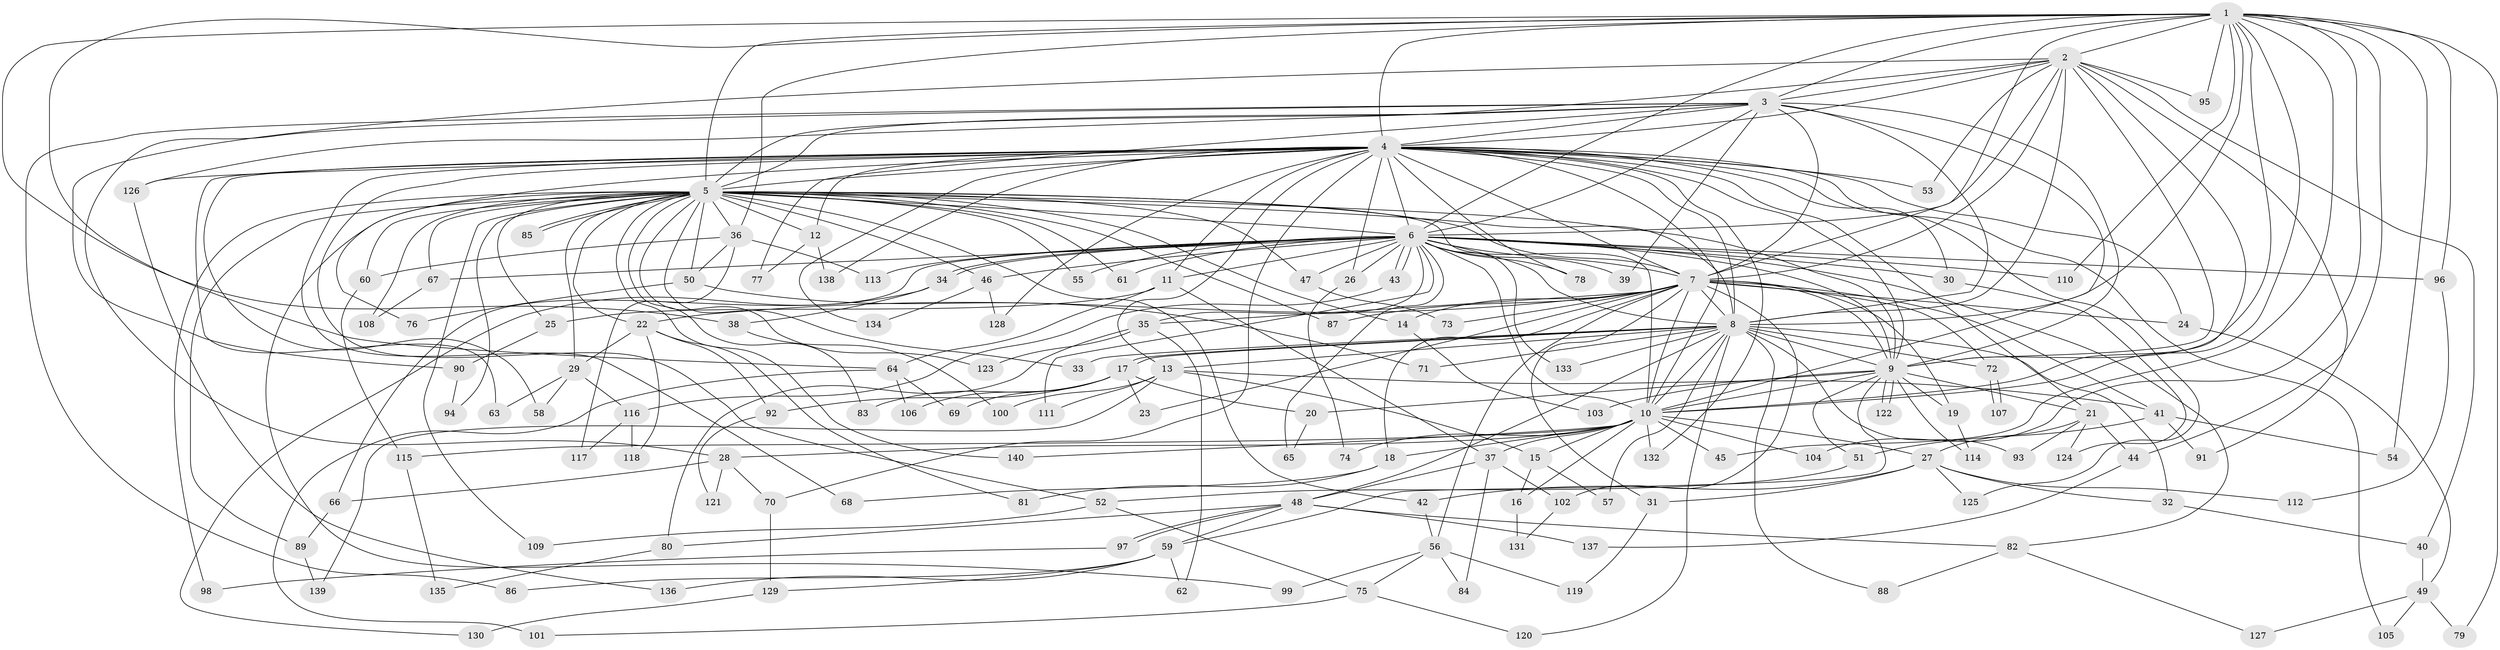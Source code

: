 // coarse degree distribution, {18: 0.045454545454545456, 12: 0.022727272727272728, 15: 0.045454545454545456, 17: 0.022727272727272728, 30: 0.022727272727272728, 14: 0.045454545454545456, 7: 0.09090909090909091, 4: 0.1590909090909091, 8: 0.09090909090909091, 3: 0.09090909090909091, 5: 0.11363636363636363, 2: 0.11363636363636363, 6: 0.045454545454545456, 13: 0.022727272727272728, 9: 0.022727272727272728, 1: 0.045454545454545456}
// Generated by graph-tools (version 1.1) at 2025/49/03/04/25 22:49:41]
// undirected, 140 vertices, 305 edges
graph export_dot {
  node [color=gray90,style=filled];
  1;
  2;
  3;
  4;
  5;
  6;
  7;
  8;
  9;
  10;
  11;
  12;
  13;
  14;
  15;
  16;
  17;
  18;
  19;
  20;
  21;
  22;
  23;
  24;
  25;
  26;
  27;
  28;
  29;
  30;
  31;
  32;
  33;
  34;
  35;
  36;
  37;
  38;
  39;
  40;
  41;
  42;
  43;
  44;
  45;
  46;
  47;
  48;
  49;
  50;
  51;
  52;
  53;
  54;
  55;
  56;
  57;
  58;
  59;
  60;
  61;
  62;
  63;
  64;
  65;
  66;
  67;
  68;
  69;
  70;
  71;
  72;
  73;
  74;
  75;
  76;
  77;
  78;
  79;
  80;
  81;
  82;
  83;
  84;
  85;
  86;
  87;
  88;
  89;
  90;
  91;
  92;
  93;
  94;
  95;
  96;
  97;
  98;
  99;
  100;
  101;
  102;
  103;
  104;
  105;
  106;
  107;
  108;
  109;
  110;
  111;
  112;
  113;
  114;
  115;
  116;
  117;
  118;
  119;
  120;
  121;
  122;
  123;
  124;
  125;
  126;
  127;
  128;
  129;
  130;
  131;
  132;
  133;
  134;
  135;
  136;
  137;
  138;
  139;
  140;
  1 -- 2;
  1 -- 3;
  1 -- 4;
  1 -- 5;
  1 -- 6;
  1 -- 7;
  1 -- 8;
  1 -- 9;
  1 -- 10;
  1 -- 36;
  1 -- 38;
  1 -- 44;
  1 -- 45;
  1 -- 54;
  1 -- 64;
  1 -- 79;
  1 -- 95;
  1 -- 96;
  1 -- 104;
  1 -- 110;
  2 -- 3;
  2 -- 4;
  2 -- 5;
  2 -- 6;
  2 -- 7;
  2 -- 8;
  2 -- 9;
  2 -- 10;
  2 -- 40;
  2 -- 53;
  2 -- 90;
  2 -- 91;
  2 -- 95;
  3 -- 4;
  3 -- 5;
  3 -- 6;
  3 -- 7;
  3 -- 8;
  3 -- 9;
  3 -- 10;
  3 -- 28;
  3 -- 39;
  3 -- 77;
  3 -- 86;
  3 -- 126;
  4 -- 5;
  4 -- 6;
  4 -- 7;
  4 -- 8;
  4 -- 9;
  4 -- 10;
  4 -- 11;
  4 -- 12;
  4 -- 13;
  4 -- 21;
  4 -- 24;
  4 -- 26;
  4 -- 30;
  4 -- 52;
  4 -- 53;
  4 -- 58;
  4 -- 63;
  4 -- 68;
  4 -- 70;
  4 -- 76;
  4 -- 78;
  4 -- 105;
  4 -- 125;
  4 -- 126;
  4 -- 128;
  4 -- 132;
  4 -- 134;
  4 -- 138;
  5 -- 6;
  5 -- 7;
  5 -- 8;
  5 -- 9;
  5 -- 10;
  5 -- 12;
  5 -- 14;
  5 -- 22;
  5 -- 25;
  5 -- 29;
  5 -- 33;
  5 -- 36;
  5 -- 42;
  5 -- 46;
  5 -- 47;
  5 -- 50;
  5 -- 55;
  5 -- 60;
  5 -- 61;
  5 -- 67;
  5 -- 83;
  5 -- 85;
  5 -- 85;
  5 -- 87;
  5 -- 89;
  5 -- 94;
  5 -- 98;
  5 -- 99;
  5 -- 108;
  5 -- 109;
  5 -- 123;
  5 -- 140;
  6 -- 7;
  6 -- 8;
  6 -- 9;
  6 -- 10;
  6 -- 11;
  6 -- 26;
  6 -- 30;
  6 -- 34;
  6 -- 34;
  6 -- 35;
  6 -- 39;
  6 -- 43;
  6 -- 43;
  6 -- 46;
  6 -- 47;
  6 -- 55;
  6 -- 61;
  6 -- 65;
  6 -- 66;
  6 -- 67;
  6 -- 78;
  6 -- 82;
  6 -- 96;
  6 -- 110;
  6 -- 111;
  6 -- 113;
  6 -- 133;
  7 -- 8;
  7 -- 9;
  7 -- 10;
  7 -- 14;
  7 -- 18;
  7 -- 19;
  7 -- 22;
  7 -- 23;
  7 -- 24;
  7 -- 31;
  7 -- 35;
  7 -- 41;
  7 -- 56;
  7 -- 72;
  7 -- 73;
  7 -- 87;
  7 -- 102;
  8 -- 9;
  8 -- 10;
  8 -- 13;
  8 -- 17;
  8 -- 17;
  8 -- 32;
  8 -- 33;
  8 -- 48;
  8 -- 57;
  8 -- 71;
  8 -- 72;
  8 -- 88;
  8 -- 93;
  8 -- 120;
  8 -- 133;
  9 -- 10;
  9 -- 19;
  9 -- 20;
  9 -- 21;
  9 -- 51;
  9 -- 59;
  9 -- 103;
  9 -- 114;
  9 -- 122;
  9 -- 122;
  10 -- 15;
  10 -- 16;
  10 -- 18;
  10 -- 27;
  10 -- 28;
  10 -- 37;
  10 -- 45;
  10 -- 74;
  10 -- 104;
  10 -- 115;
  10 -- 132;
  10 -- 140;
  11 -- 25;
  11 -- 37;
  11 -- 64;
  12 -- 77;
  12 -- 138;
  13 -- 15;
  13 -- 41;
  13 -- 100;
  13 -- 111;
  13 -- 139;
  14 -- 103;
  15 -- 16;
  15 -- 57;
  16 -- 131;
  17 -- 20;
  17 -- 23;
  17 -- 69;
  17 -- 83;
  17 -- 92;
  17 -- 106;
  18 -- 68;
  18 -- 81;
  19 -- 114;
  20 -- 65;
  21 -- 27;
  21 -- 44;
  21 -- 93;
  21 -- 124;
  22 -- 29;
  22 -- 81;
  22 -- 92;
  22 -- 118;
  24 -- 49;
  25 -- 90;
  26 -- 74;
  27 -- 31;
  27 -- 32;
  27 -- 42;
  27 -- 112;
  27 -- 125;
  28 -- 66;
  28 -- 70;
  28 -- 121;
  29 -- 58;
  29 -- 63;
  29 -- 116;
  30 -- 124;
  31 -- 119;
  32 -- 40;
  34 -- 38;
  34 -- 130;
  35 -- 62;
  35 -- 80;
  35 -- 123;
  36 -- 50;
  36 -- 60;
  36 -- 113;
  36 -- 117;
  37 -- 48;
  37 -- 84;
  37 -- 102;
  38 -- 100;
  40 -- 49;
  41 -- 51;
  41 -- 54;
  41 -- 91;
  42 -- 56;
  43 -- 116;
  44 -- 137;
  46 -- 128;
  46 -- 134;
  47 -- 73;
  48 -- 59;
  48 -- 80;
  48 -- 82;
  48 -- 97;
  48 -- 97;
  48 -- 137;
  49 -- 79;
  49 -- 105;
  49 -- 127;
  50 -- 71;
  50 -- 76;
  51 -- 52;
  52 -- 75;
  52 -- 109;
  56 -- 75;
  56 -- 84;
  56 -- 99;
  56 -- 119;
  59 -- 62;
  59 -- 86;
  59 -- 129;
  59 -- 136;
  60 -- 115;
  64 -- 69;
  64 -- 101;
  64 -- 106;
  66 -- 89;
  67 -- 108;
  70 -- 129;
  72 -- 107;
  72 -- 107;
  75 -- 101;
  75 -- 120;
  80 -- 135;
  82 -- 88;
  82 -- 127;
  89 -- 139;
  90 -- 94;
  92 -- 121;
  96 -- 112;
  97 -- 98;
  102 -- 131;
  115 -- 135;
  116 -- 117;
  116 -- 118;
  126 -- 136;
  129 -- 130;
}
